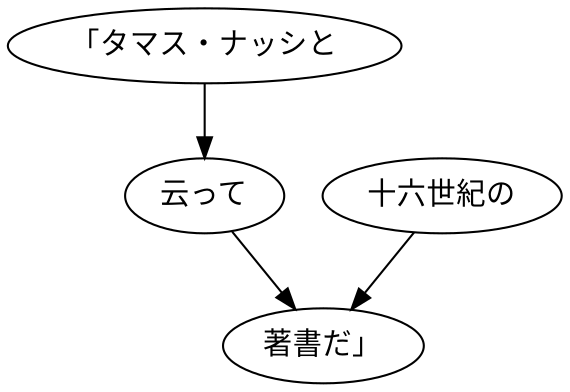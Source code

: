 digraph graph8869 {
	node0 [label="「タマス・ナッシと"];
	node1 [label="云って"];
	node2 [label="十六世紀の"];
	node3 [label="著書だ」"];
	node0 -> node1;
	node1 -> node3;
	node2 -> node3;
}

